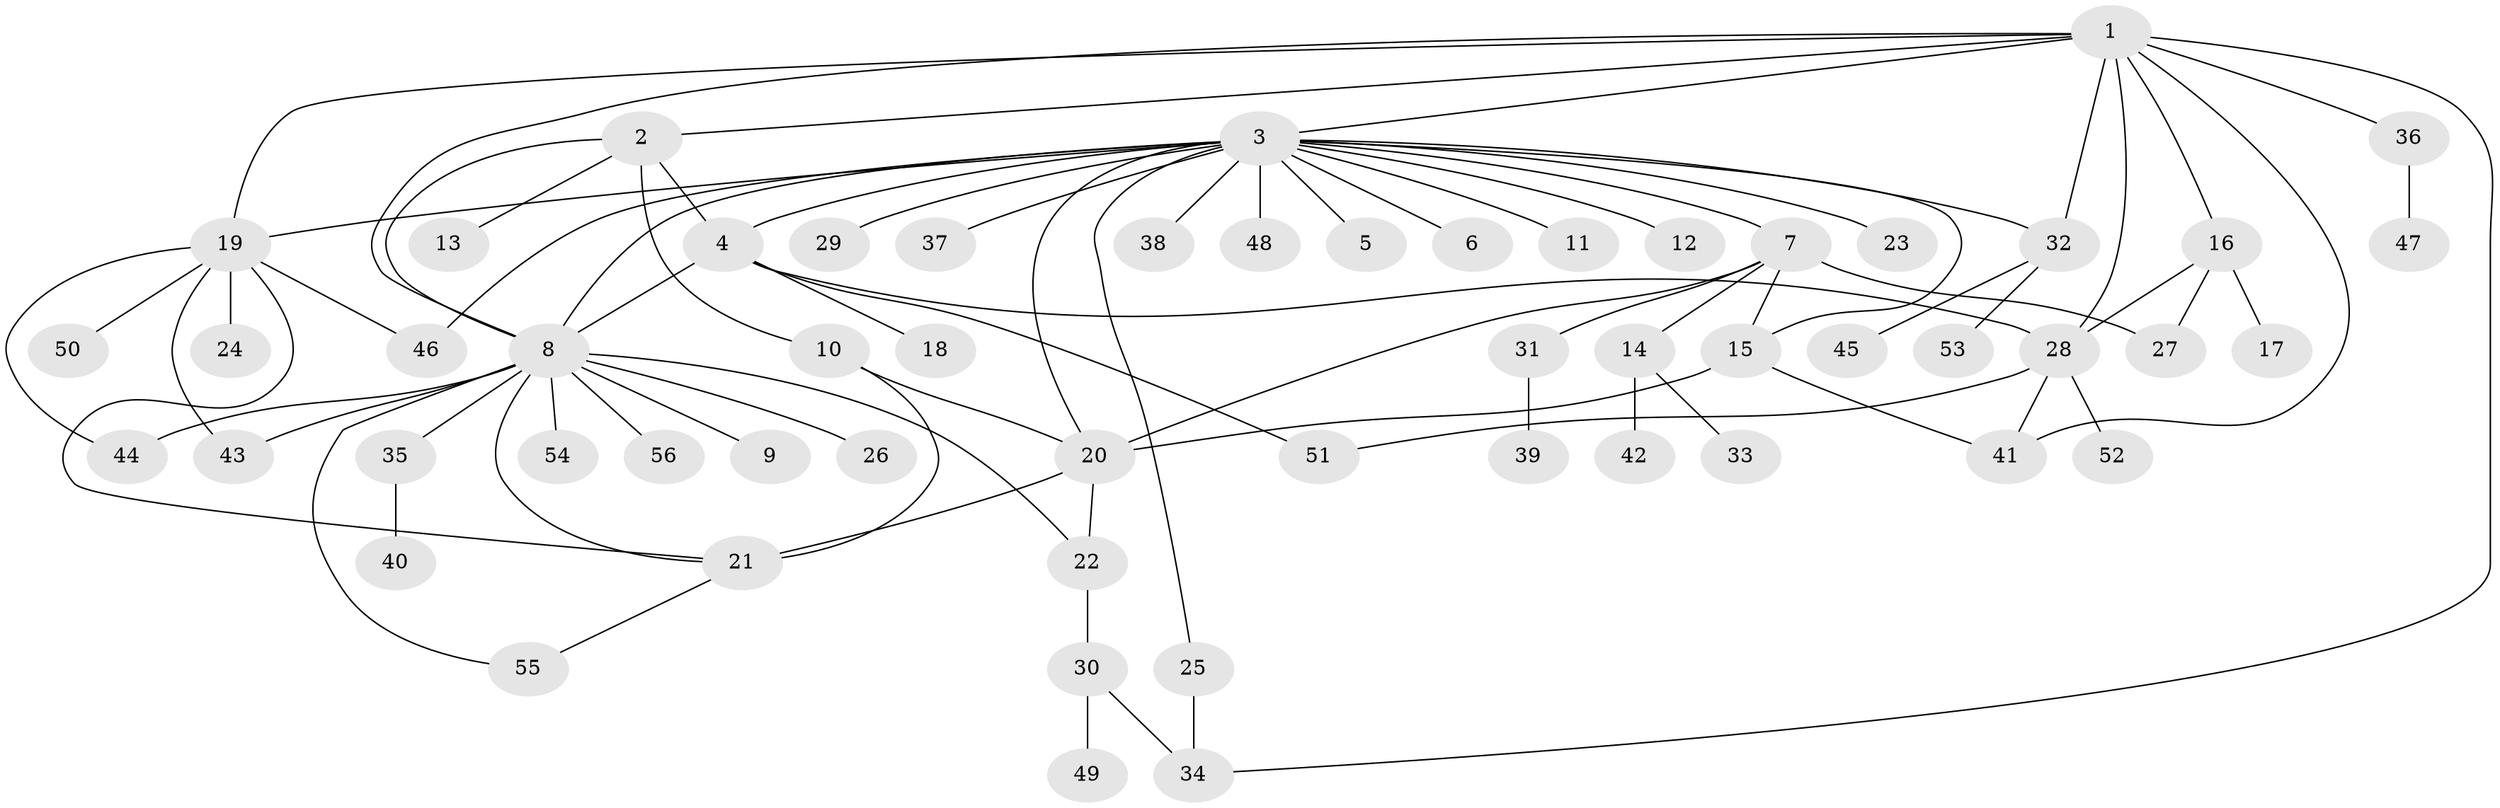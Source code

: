 // original degree distribution, {12: 0.01282051282051282, 6: 0.01282051282051282, 23: 0.01282051282051282, 5: 0.038461538461538464, 1: 0.46153846153846156, 8: 0.01282051282051282, 4: 0.10256410256410256, 15: 0.01282051282051282, 2: 0.21794871794871795, 9: 0.01282051282051282, 3: 0.08974358974358974, 7: 0.01282051282051282}
// Generated by graph-tools (version 1.1) at 2025/50/03/04/25 22:50:30]
// undirected, 56 vertices, 81 edges
graph export_dot {
  node [color=gray90,style=filled];
  1;
  2;
  3;
  4;
  5;
  6;
  7;
  8;
  9;
  10;
  11;
  12;
  13;
  14;
  15;
  16;
  17;
  18;
  19;
  20;
  21;
  22;
  23;
  24;
  25;
  26;
  27;
  28;
  29;
  30;
  31;
  32;
  33;
  34;
  35;
  36;
  37;
  38;
  39;
  40;
  41;
  42;
  43;
  44;
  45;
  46;
  47;
  48;
  49;
  50;
  51;
  52;
  53;
  54;
  55;
  56;
  1 -- 2 [weight=1.0];
  1 -- 3 [weight=1.0];
  1 -- 8 [weight=1.0];
  1 -- 16 [weight=1.0];
  1 -- 19 [weight=1.0];
  1 -- 28 [weight=1.0];
  1 -- 32 [weight=1.0];
  1 -- 34 [weight=1.0];
  1 -- 36 [weight=1.0];
  1 -- 41 [weight=1.0];
  2 -- 4 [weight=1.0];
  2 -- 8 [weight=1.0];
  2 -- 10 [weight=1.0];
  2 -- 13 [weight=1.0];
  3 -- 4 [weight=1.0];
  3 -- 5 [weight=1.0];
  3 -- 6 [weight=1.0];
  3 -- 7 [weight=1.0];
  3 -- 8 [weight=1.0];
  3 -- 11 [weight=1.0];
  3 -- 12 [weight=1.0];
  3 -- 15 [weight=1.0];
  3 -- 19 [weight=1.0];
  3 -- 20 [weight=1.0];
  3 -- 23 [weight=1.0];
  3 -- 25 [weight=1.0];
  3 -- 29 [weight=1.0];
  3 -- 32 [weight=1.0];
  3 -- 37 [weight=1.0];
  3 -- 38 [weight=1.0];
  3 -- 46 [weight=1.0];
  3 -- 48 [weight=1.0];
  4 -- 8 [weight=1.0];
  4 -- 18 [weight=1.0];
  4 -- 28 [weight=1.0];
  4 -- 51 [weight=1.0];
  7 -- 14 [weight=1.0];
  7 -- 15 [weight=1.0];
  7 -- 20 [weight=1.0];
  7 -- 27 [weight=1.0];
  7 -- 31 [weight=1.0];
  8 -- 9 [weight=1.0];
  8 -- 21 [weight=1.0];
  8 -- 22 [weight=1.0];
  8 -- 26 [weight=1.0];
  8 -- 35 [weight=1.0];
  8 -- 43 [weight=1.0];
  8 -- 44 [weight=1.0];
  8 -- 54 [weight=1.0];
  8 -- 55 [weight=1.0];
  8 -- 56 [weight=1.0];
  10 -- 20 [weight=1.0];
  10 -- 21 [weight=2.0];
  14 -- 33 [weight=1.0];
  14 -- 42 [weight=1.0];
  15 -- 20 [weight=1.0];
  15 -- 41 [weight=1.0];
  16 -- 17 [weight=1.0];
  16 -- 27 [weight=1.0];
  16 -- 28 [weight=1.0];
  19 -- 21 [weight=1.0];
  19 -- 24 [weight=1.0];
  19 -- 43 [weight=1.0];
  19 -- 44 [weight=1.0];
  19 -- 46 [weight=1.0];
  19 -- 50 [weight=1.0];
  20 -- 21 [weight=1.0];
  20 -- 22 [weight=1.0];
  21 -- 55 [weight=1.0];
  22 -- 30 [weight=1.0];
  25 -- 34 [weight=1.0];
  28 -- 41 [weight=1.0];
  28 -- 51 [weight=1.0];
  28 -- 52 [weight=1.0];
  30 -- 34 [weight=1.0];
  30 -- 49 [weight=1.0];
  31 -- 39 [weight=1.0];
  32 -- 45 [weight=1.0];
  32 -- 53 [weight=1.0];
  35 -- 40 [weight=1.0];
  36 -- 47 [weight=1.0];
}
